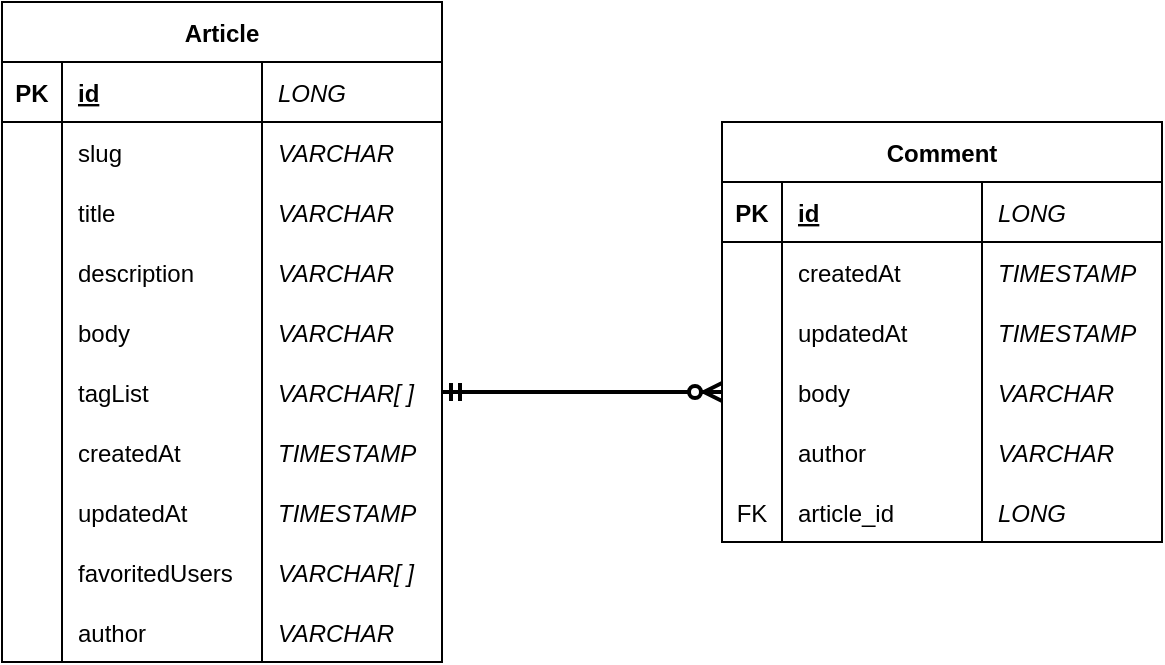 <mxfile version="19.0.3" type="device"><diagram id="RlwFTBCZ-LcW_1eLwVB9" name="Page-1"><mxGraphModel dx="1298" dy="492" grid="1" gridSize="10" guides="1" tooltips="1" connect="1" arrows="1" fold="1" page="0" pageScale="1" pageWidth="827" pageHeight="1169" math="0" shadow="0"><root><mxCell id="0"/><mxCell id="1" parent="0"/><mxCell id="7NO2EAIsp9O3U-auOyNR-1" value="Article" style="shape=table;startSize=30;container=1;collapsible=1;childLayout=tableLayout;fixedRows=1;rowLines=0;fontStyle=1;align=center;resizeLast=1;" parent="1" vertex="1"><mxGeometry x="220" y="510" width="220" height="330" as="geometry"/></mxCell><mxCell id="7NO2EAIsp9O3U-auOyNR-2" value="" style="shape=tableRow;horizontal=0;startSize=0;swimlaneHead=0;swimlaneBody=0;fillColor=none;collapsible=0;dropTarget=0;points=[[0,0.5],[1,0.5]];portConstraint=eastwest;top=0;left=0;right=0;bottom=1;" parent="7NO2EAIsp9O3U-auOyNR-1" vertex="1"><mxGeometry y="30" width="220" height="30" as="geometry"/></mxCell><mxCell id="7NO2EAIsp9O3U-auOyNR-3" value="PK" style="shape=partialRectangle;connectable=0;fillColor=none;top=0;left=0;bottom=0;right=0;fontStyle=1;overflow=hidden;" parent="7NO2EAIsp9O3U-auOyNR-2" vertex="1"><mxGeometry width="30" height="30" as="geometry"><mxRectangle width="30" height="30" as="alternateBounds"/></mxGeometry></mxCell><mxCell id="7NO2EAIsp9O3U-auOyNR-4" value="id" style="shape=partialRectangle;connectable=0;fillColor=none;top=0;left=0;bottom=0;right=0;align=left;spacingLeft=6;fontStyle=5;overflow=hidden;" parent="7NO2EAIsp9O3U-auOyNR-2" vertex="1"><mxGeometry x="30" width="100" height="30" as="geometry"><mxRectangle width="100" height="30" as="alternateBounds"/></mxGeometry></mxCell><mxCell id="7NO2EAIsp9O3U-auOyNR-14" value="LONG" style="shape=partialRectangle;connectable=0;fillColor=none;top=0;left=0;bottom=0;right=0;align=left;spacingLeft=6;fontStyle=2;overflow=hidden;" parent="7NO2EAIsp9O3U-auOyNR-2" vertex="1"><mxGeometry x="130" width="90" height="30" as="geometry"><mxRectangle width="90" height="30" as="alternateBounds"/></mxGeometry></mxCell><mxCell id="pz5fn_VodJkMIY3ih8qq-1" style="shape=tableRow;horizontal=0;startSize=0;swimlaneHead=0;swimlaneBody=0;fillColor=none;collapsible=0;dropTarget=0;points=[[0,0.5],[1,0.5]];portConstraint=eastwest;top=0;left=0;right=0;bottom=0;" parent="7NO2EAIsp9O3U-auOyNR-1" vertex="1"><mxGeometry y="60" width="220" height="30" as="geometry"/></mxCell><mxCell id="pz5fn_VodJkMIY3ih8qq-2" value="" style="shape=partialRectangle;connectable=0;fillColor=none;top=0;left=0;bottom=0;right=0;editable=1;overflow=hidden;" parent="pz5fn_VodJkMIY3ih8qq-1" vertex="1"><mxGeometry width="30" height="30" as="geometry"><mxRectangle width="30" height="30" as="alternateBounds"/></mxGeometry></mxCell><mxCell id="pz5fn_VodJkMIY3ih8qq-3" value="slug" style="shape=partialRectangle;connectable=0;fillColor=none;top=0;left=0;bottom=0;right=0;align=left;spacingLeft=6;overflow=hidden;" parent="pz5fn_VodJkMIY3ih8qq-1" vertex="1"><mxGeometry x="30" width="100" height="30" as="geometry"><mxRectangle width="100" height="30" as="alternateBounds"/></mxGeometry></mxCell><mxCell id="pz5fn_VodJkMIY3ih8qq-4" value="VARCHAR" style="shape=partialRectangle;connectable=0;fillColor=none;top=0;left=0;bottom=0;right=0;align=left;spacingLeft=6;overflow=hidden;fontStyle=2" parent="pz5fn_VodJkMIY3ih8qq-1" vertex="1"><mxGeometry x="130" width="90" height="30" as="geometry"><mxRectangle width="90" height="30" as="alternateBounds"/></mxGeometry></mxCell><mxCell id="7NO2EAIsp9O3U-auOyNR-5" value="" style="shape=tableRow;horizontal=0;startSize=0;swimlaneHead=0;swimlaneBody=0;fillColor=none;collapsible=0;dropTarget=0;points=[[0,0.5],[1,0.5]];portConstraint=eastwest;top=0;left=0;right=0;bottom=0;" parent="7NO2EAIsp9O3U-auOyNR-1" vertex="1"><mxGeometry y="90" width="220" height="30" as="geometry"/></mxCell><mxCell id="7NO2EAIsp9O3U-auOyNR-6" value="" style="shape=partialRectangle;connectable=0;fillColor=none;top=0;left=0;bottom=0;right=0;editable=1;overflow=hidden;" parent="7NO2EAIsp9O3U-auOyNR-5" vertex="1"><mxGeometry width="30" height="30" as="geometry"><mxRectangle width="30" height="30" as="alternateBounds"/></mxGeometry></mxCell><mxCell id="7NO2EAIsp9O3U-auOyNR-7" value="title" style="shape=partialRectangle;connectable=0;fillColor=none;top=0;left=0;bottom=0;right=0;align=left;spacingLeft=6;overflow=hidden;" parent="7NO2EAIsp9O3U-auOyNR-5" vertex="1"><mxGeometry x="30" width="100" height="30" as="geometry"><mxRectangle width="100" height="30" as="alternateBounds"/></mxGeometry></mxCell><mxCell id="7NO2EAIsp9O3U-auOyNR-15" value="VARCHAR" style="shape=partialRectangle;connectable=0;fillColor=none;top=0;left=0;bottom=0;right=0;align=left;spacingLeft=6;overflow=hidden;fontStyle=2" parent="7NO2EAIsp9O3U-auOyNR-5" vertex="1"><mxGeometry x="130" width="90" height="30" as="geometry"><mxRectangle width="90" height="30" as="alternateBounds"/></mxGeometry></mxCell><mxCell id="7NO2EAIsp9O3U-auOyNR-8" value="" style="shape=tableRow;horizontal=0;startSize=0;swimlaneHead=0;swimlaneBody=0;fillColor=none;collapsible=0;dropTarget=0;points=[[0,0.5],[1,0.5]];portConstraint=eastwest;top=0;left=0;right=0;bottom=0;" parent="7NO2EAIsp9O3U-auOyNR-1" vertex="1"><mxGeometry y="120" width="220" height="30" as="geometry"/></mxCell><mxCell id="7NO2EAIsp9O3U-auOyNR-9" value="" style="shape=partialRectangle;connectable=0;fillColor=none;top=0;left=0;bottom=0;right=0;editable=1;overflow=hidden;" parent="7NO2EAIsp9O3U-auOyNR-8" vertex="1"><mxGeometry width="30" height="30" as="geometry"><mxRectangle width="30" height="30" as="alternateBounds"/></mxGeometry></mxCell><mxCell id="7NO2EAIsp9O3U-auOyNR-10" value="description" style="shape=partialRectangle;connectable=0;fillColor=none;top=0;left=0;bottom=0;right=0;align=left;spacingLeft=6;overflow=hidden;" parent="7NO2EAIsp9O3U-auOyNR-8" vertex="1"><mxGeometry x="30" width="100" height="30" as="geometry"><mxRectangle width="100" height="30" as="alternateBounds"/></mxGeometry></mxCell><mxCell id="7NO2EAIsp9O3U-auOyNR-16" value="VARCHAR" style="shape=partialRectangle;connectable=0;fillColor=none;top=0;left=0;bottom=0;right=0;align=left;spacingLeft=6;overflow=hidden;fontStyle=2" parent="7NO2EAIsp9O3U-auOyNR-8" vertex="1"><mxGeometry x="130" width="90" height="30" as="geometry"><mxRectangle width="90" height="30" as="alternateBounds"/></mxGeometry></mxCell><mxCell id="7NO2EAIsp9O3U-auOyNR-11" value="" style="shape=tableRow;horizontal=0;startSize=0;swimlaneHead=0;swimlaneBody=0;fillColor=none;collapsible=0;dropTarget=0;points=[[0,0.5],[1,0.5]];portConstraint=eastwest;top=0;left=0;right=0;bottom=0;" parent="7NO2EAIsp9O3U-auOyNR-1" vertex="1"><mxGeometry y="150" width="220" height="30" as="geometry"/></mxCell><mxCell id="7NO2EAIsp9O3U-auOyNR-12" value="" style="shape=partialRectangle;connectable=0;fillColor=none;top=0;left=0;bottom=0;right=0;editable=1;overflow=hidden;" parent="7NO2EAIsp9O3U-auOyNR-11" vertex="1"><mxGeometry width="30" height="30" as="geometry"><mxRectangle width="30" height="30" as="alternateBounds"/></mxGeometry></mxCell><mxCell id="7NO2EAIsp9O3U-auOyNR-13" value="body" style="shape=partialRectangle;connectable=0;fillColor=none;top=0;left=0;bottom=0;right=0;align=left;spacingLeft=6;overflow=hidden;" parent="7NO2EAIsp9O3U-auOyNR-11" vertex="1"><mxGeometry x="30" width="100" height="30" as="geometry"><mxRectangle width="100" height="30" as="alternateBounds"/></mxGeometry></mxCell><mxCell id="7NO2EAIsp9O3U-auOyNR-17" value="VARCHAR" style="shape=partialRectangle;connectable=0;fillColor=none;top=0;left=0;bottom=0;right=0;align=left;spacingLeft=6;overflow=hidden;fontStyle=2" parent="7NO2EAIsp9O3U-auOyNR-11" vertex="1"><mxGeometry x="130" width="90" height="30" as="geometry"><mxRectangle width="90" height="30" as="alternateBounds"/></mxGeometry></mxCell><mxCell id="pz5fn_VodJkMIY3ih8qq-5" style="shape=tableRow;horizontal=0;startSize=0;swimlaneHead=0;swimlaneBody=0;fillColor=none;collapsible=0;dropTarget=0;points=[[0,0.5],[1,0.5]];portConstraint=eastwest;top=0;left=0;right=0;bottom=0;" parent="7NO2EAIsp9O3U-auOyNR-1" vertex="1"><mxGeometry y="180" width="220" height="30" as="geometry"/></mxCell><mxCell id="pz5fn_VodJkMIY3ih8qq-6" style="shape=partialRectangle;connectable=0;fillColor=none;top=0;left=0;bottom=0;right=0;editable=1;overflow=hidden;" parent="pz5fn_VodJkMIY3ih8qq-5" vertex="1"><mxGeometry width="30" height="30" as="geometry"><mxRectangle width="30" height="30" as="alternateBounds"/></mxGeometry></mxCell><mxCell id="pz5fn_VodJkMIY3ih8qq-7" value="tagList" style="shape=partialRectangle;connectable=0;fillColor=none;top=0;left=0;bottom=0;right=0;align=left;spacingLeft=6;overflow=hidden;" parent="pz5fn_VodJkMIY3ih8qq-5" vertex="1"><mxGeometry x="30" width="100" height="30" as="geometry"><mxRectangle width="100" height="30" as="alternateBounds"/></mxGeometry></mxCell><mxCell id="pz5fn_VodJkMIY3ih8qq-8" value="VARCHAR[ ]" style="shape=partialRectangle;connectable=0;fillColor=none;top=0;left=0;bottom=0;right=0;align=left;spacingLeft=6;overflow=hidden;fontStyle=2" parent="pz5fn_VodJkMIY3ih8qq-5" vertex="1"><mxGeometry x="130" width="90" height="30" as="geometry"><mxRectangle width="90" height="30" as="alternateBounds"/></mxGeometry></mxCell><mxCell id="QCaPqqJkTC3TWNYMCEek-25" style="shape=tableRow;horizontal=0;startSize=0;swimlaneHead=0;swimlaneBody=0;fillColor=none;collapsible=0;dropTarget=0;points=[[0,0.5],[1,0.5]];portConstraint=eastwest;top=0;left=0;right=0;bottom=0;" parent="7NO2EAIsp9O3U-auOyNR-1" vertex="1"><mxGeometry y="210" width="220" height="30" as="geometry"/></mxCell><mxCell id="QCaPqqJkTC3TWNYMCEek-26" style="shape=partialRectangle;connectable=0;fillColor=none;top=0;left=0;bottom=0;right=0;editable=1;overflow=hidden;" parent="QCaPqqJkTC3TWNYMCEek-25" vertex="1"><mxGeometry width="30" height="30" as="geometry"><mxRectangle width="30" height="30" as="alternateBounds"/></mxGeometry></mxCell><mxCell id="QCaPqqJkTC3TWNYMCEek-27" value="createdAt" style="shape=partialRectangle;connectable=0;fillColor=none;top=0;left=0;bottom=0;right=0;align=left;spacingLeft=6;overflow=hidden;" parent="QCaPqqJkTC3TWNYMCEek-25" vertex="1"><mxGeometry x="30" width="100" height="30" as="geometry"><mxRectangle width="100" height="30" as="alternateBounds"/></mxGeometry></mxCell><mxCell id="QCaPqqJkTC3TWNYMCEek-28" value="TIMESTAMP" style="shape=partialRectangle;connectable=0;fillColor=none;top=0;left=0;bottom=0;right=0;align=left;spacingLeft=6;overflow=hidden;fontStyle=2" parent="QCaPqqJkTC3TWNYMCEek-25" vertex="1"><mxGeometry x="130" width="90" height="30" as="geometry"><mxRectangle width="90" height="30" as="alternateBounds"/></mxGeometry></mxCell><mxCell id="QCaPqqJkTC3TWNYMCEek-21" style="shape=tableRow;horizontal=0;startSize=0;swimlaneHead=0;swimlaneBody=0;fillColor=none;collapsible=0;dropTarget=0;points=[[0,0.5],[1,0.5]];portConstraint=eastwest;top=0;left=0;right=0;bottom=0;" parent="7NO2EAIsp9O3U-auOyNR-1" vertex="1"><mxGeometry y="240" width="220" height="30" as="geometry"/></mxCell><mxCell id="QCaPqqJkTC3TWNYMCEek-22" style="shape=partialRectangle;connectable=0;fillColor=none;top=0;left=0;bottom=0;right=0;editable=1;overflow=hidden;" parent="QCaPqqJkTC3TWNYMCEek-21" vertex="1"><mxGeometry width="30" height="30" as="geometry"><mxRectangle width="30" height="30" as="alternateBounds"/></mxGeometry></mxCell><mxCell id="QCaPqqJkTC3TWNYMCEek-23" value="updatedAt" style="shape=partialRectangle;connectable=0;fillColor=none;top=0;left=0;bottom=0;right=0;align=left;spacingLeft=6;overflow=hidden;" parent="QCaPqqJkTC3TWNYMCEek-21" vertex="1"><mxGeometry x="30" width="100" height="30" as="geometry"><mxRectangle width="100" height="30" as="alternateBounds"/></mxGeometry></mxCell><mxCell id="QCaPqqJkTC3TWNYMCEek-24" value="TIMESTAMP" style="shape=partialRectangle;connectable=0;fillColor=none;top=0;left=0;bottom=0;right=0;align=left;spacingLeft=6;overflow=hidden;fontStyle=2" parent="QCaPqqJkTC3TWNYMCEek-21" vertex="1"><mxGeometry x="130" width="90" height="30" as="geometry"><mxRectangle width="90" height="30" as="alternateBounds"/></mxGeometry></mxCell><mxCell id="QCaPqqJkTC3TWNYMCEek-17" style="shape=tableRow;horizontal=0;startSize=0;swimlaneHead=0;swimlaneBody=0;fillColor=none;collapsible=0;dropTarget=0;points=[[0,0.5],[1,0.5]];portConstraint=eastwest;top=0;left=0;right=0;bottom=0;" parent="7NO2EAIsp9O3U-auOyNR-1" vertex="1"><mxGeometry y="270" width="220" height="30" as="geometry"/></mxCell><mxCell id="QCaPqqJkTC3TWNYMCEek-18" style="shape=partialRectangle;connectable=0;fillColor=none;top=0;left=0;bottom=0;right=0;editable=1;overflow=hidden;" parent="QCaPqqJkTC3TWNYMCEek-17" vertex="1"><mxGeometry width="30" height="30" as="geometry"><mxRectangle width="30" height="30" as="alternateBounds"/></mxGeometry></mxCell><mxCell id="QCaPqqJkTC3TWNYMCEek-19" value="favoritedUsers" style="shape=partialRectangle;connectable=0;fillColor=none;top=0;left=0;bottom=0;right=0;align=left;spacingLeft=6;overflow=hidden;" parent="QCaPqqJkTC3TWNYMCEek-17" vertex="1"><mxGeometry x="30" width="100" height="30" as="geometry"><mxRectangle width="100" height="30" as="alternateBounds"/></mxGeometry></mxCell><mxCell id="QCaPqqJkTC3TWNYMCEek-20" value="VARCHAR[ ]" style="shape=partialRectangle;connectable=0;fillColor=none;top=0;left=0;bottom=0;right=0;align=left;spacingLeft=6;overflow=hidden;fontStyle=2" parent="QCaPqqJkTC3TWNYMCEek-17" vertex="1"><mxGeometry x="130" width="90" height="30" as="geometry"><mxRectangle width="90" height="30" as="alternateBounds"/></mxGeometry></mxCell><mxCell id="QCaPqqJkTC3TWNYMCEek-13" style="shape=tableRow;horizontal=0;startSize=0;swimlaneHead=0;swimlaneBody=0;fillColor=none;collapsible=0;dropTarget=0;points=[[0,0.5],[1,0.5]];portConstraint=eastwest;top=0;left=0;right=0;bottom=0;" parent="7NO2EAIsp9O3U-auOyNR-1" vertex="1"><mxGeometry y="300" width="220" height="30" as="geometry"/></mxCell><mxCell id="QCaPqqJkTC3TWNYMCEek-14" value="" style="shape=partialRectangle;connectable=0;fillColor=none;top=0;left=0;bottom=0;right=0;editable=1;overflow=hidden;" parent="QCaPqqJkTC3TWNYMCEek-13" vertex="1"><mxGeometry width="30" height="30" as="geometry"><mxRectangle width="30" height="30" as="alternateBounds"/></mxGeometry></mxCell><mxCell id="QCaPqqJkTC3TWNYMCEek-15" value="author" style="shape=partialRectangle;connectable=0;fillColor=none;top=0;left=0;bottom=0;right=0;align=left;spacingLeft=6;overflow=hidden;" parent="QCaPqqJkTC3TWNYMCEek-13" vertex="1"><mxGeometry x="30" width="100" height="30" as="geometry"><mxRectangle width="100" height="30" as="alternateBounds"/></mxGeometry></mxCell><mxCell id="QCaPqqJkTC3TWNYMCEek-16" value="VARCHAR" style="shape=partialRectangle;connectable=0;fillColor=none;top=0;left=0;bottom=0;right=0;align=left;spacingLeft=6;overflow=hidden;fontStyle=2" parent="QCaPqqJkTC3TWNYMCEek-13" vertex="1"><mxGeometry x="130" width="90" height="30" as="geometry"><mxRectangle width="90" height="30" as="alternateBounds"/></mxGeometry></mxCell><mxCell id="QCaPqqJkTC3TWNYMCEek-71" value="Comment" style="shape=table;startSize=30;container=1;collapsible=1;childLayout=tableLayout;fixedRows=1;rowLines=0;fontStyle=1;align=center;resizeLast=1;" parent="1" vertex="1"><mxGeometry x="580" y="570" width="220" height="210" as="geometry"/></mxCell><mxCell id="QCaPqqJkTC3TWNYMCEek-72" value="" style="shape=tableRow;horizontal=0;startSize=0;swimlaneHead=0;swimlaneBody=0;fillColor=none;collapsible=0;dropTarget=0;points=[[0,0.5],[1,0.5]];portConstraint=eastwest;top=0;left=0;right=0;bottom=1;" parent="QCaPqqJkTC3TWNYMCEek-71" vertex="1"><mxGeometry y="30" width="220" height="30" as="geometry"/></mxCell><mxCell id="QCaPqqJkTC3TWNYMCEek-73" value="PK" style="shape=partialRectangle;connectable=0;fillColor=none;top=0;left=0;bottom=0;right=0;fontStyle=1;overflow=hidden;" parent="QCaPqqJkTC3TWNYMCEek-72" vertex="1"><mxGeometry width="30" height="30" as="geometry"><mxRectangle width="30" height="30" as="alternateBounds"/></mxGeometry></mxCell><mxCell id="QCaPqqJkTC3TWNYMCEek-74" value="id" style="shape=partialRectangle;connectable=0;fillColor=none;top=0;left=0;bottom=0;right=0;align=left;spacingLeft=6;fontStyle=5;overflow=hidden;" parent="QCaPqqJkTC3TWNYMCEek-72" vertex="1"><mxGeometry x="30" width="100" height="30" as="geometry"><mxRectangle width="100" height="30" as="alternateBounds"/></mxGeometry></mxCell><mxCell id="QCaPqqJkTC3TWNYMCEek-75" value="LONG" style="shape=partialRectangle;connectable=0;fillColor=none;top=0;left=0;bottom=0;right=0;align=left;spacingLeft=6;fontStyle=2;overflow=hidden;" parent="QCaPqqJkTC3TWNYMCEek-72" vertex="1"><mxGeometry x="130" width="90" height="30" as="geometry"><mxRectangle width="90" height="30" as="alternateBounds"/></mxGeometry></mxCell><mxCell id="QCaPqqJkTC3TWNYMCEek-76" style="shape=tableRow;horizontal=0;startSize=0;swimlaneHead=0;swimlaneBody=0;fillColor=none;collapsible=0;dropTarget=0;points=[[0,0.5],[1,0.5]];portConstraint=eastwest;top=0;left=0;right=0;bottom=0;" parent="QCaPqqJkTC3TWNYMCEek-71" vertex="1"><mxGeometry y="60" width="220" height="30" as="geometry"/></mxCell><mxCell id="QCaPqqJkTC3TWNYMCEek-77" value="" style="shape=partialRectangle;connectable=0;fillColor=none;top=0;left=0;bottom=0;right=0;editable=1;overflow=hidden;" parent="QCaPqqJkTC3TWNYMCEek-76" vertex="1"><mxGeometry width="30" height="30" as="geometry"><mxRectangle width="30" height="30" as="alternateBounds"/></mxGeometry></mxCell><mxCell id="QCaPqqJkTC3TWNYMCEek-78" value="createdAt" style="shape=partialRectangle;connectable=0;fillColor=none;top=0;left=0;bottom=0;right=0;align=left;spacingLeft=6;overflow=hidden;" parent="QCaPqqJkTC3TWNYMCEek-76" vertex="1"><mxGeometry x="30" width="100" height="30" as="geometry"><mxRectangle width="100" height="30" as="alternateBounds"/></mxGeometry></mxCell><mxCell id="QCaPqqJkTC3TWNYMCEek-79" value="TIMESTAMP" style="shape=partialRectangle;connectable=0;fillColor=none;top=0;left=0;bottom=0;right=0;align=left;spacingLeft=6;overflow=hidden;fontStyle=2" parent="QCaPqqJkTC3TWNYMCEek-76" vertex="1"><mxGeometry x="130" width="90" height="30" as="geometry"><mxRectangle width="90" height="30" as="alternateBounds"/></mxGeometry></mxCell><mxCell id="QCaPqqJkTC3TWNYMCEek-100" style="shape=tableRow;horizontal=0;startSize=0;swimlaneHead=0;swimlaneBody=0;fillColor=none;collapsible=0;dropTarget=0;points=[[0,0.5],[1,0.5]];portConstraint=eastwest;top=0;left=0;right=0;bottom=0;" parent="QCaPqqJkTC3TWNYMCEek-71" vertex="1"><mxGeometry y="90" width="220" height="30" as="geometry"/></mxCell><mxCell id="QCaPqqJkTC3TWNYMCEek-101" style="shape=partialRectangle;connectable=0;fillColor=none;top=0;left=0;bottom=0;right=0;editable=1;overflow=hidden;" parent="QCaPqqJkTC3TWNYMCEek-100" vertex="1"><mxGeometry width="30" height="30" as="geometry"><mxRectangle width="30" height="30" as="alternateBounds"/></mxGeometry></mxCell><mxCell id="QCaPqqJkTC3TWNYMCEek-102" value="updatedAt" style="shape=partialRectangle;connectable=0;fillColor=none;top=0;left=0;bottom=0;right=0;align=left;spacingLeft=6;overflow=hidden;" parent="QCaPqqJkTC3TWNYMCEek-100" vertex="1"><mxGeometry x="30" width="100" height="30" as="geometry"><mxRectangle width="100" height="30" as="alternateBounds"/></mxGeometry></mxCell><mxCell id="QCaPqqJkTC3TWNYMCEek-103" value="TIMESTAMP" style="shape=partialRectangle;connectable=0;fillColor=none;top=0;left=0;bottom=0;right=0;align=left;spacingLeft=6;overflow=hidden;fontStyle=2" parent="QCaPqqJkTC3TWNYMCEek-100" vertex="1"><mxGeometry x="130" width="90" height="30" as="geometry"><mxRectangle width="90" height="30" as="alternateBounds"/></mxGeometry></mxCell><mxCell id="QCaPqqJkTC3TWNYMCEek-88" value="" style="shape=tableRow;horizontal=0;startSize=0;swimlaneHead=0;swimlaneBody=0;fillColor=none;collapsible=0;dropTarget=0;points=[[0,0.5],[1,0.5]];portConstraint=eastwest;top=0;left=0;right=0;bottom=0;" parent="QCaPqqJkTC3TWNYMCEek-71" vertex="1"><mxGeometry y="120" width="220" height="30" as="geometry"/></mxCell><mxCell id="QCaPqqJkTC3TWNYMCEek-89" value="" style="shape=partialRectangle;connectable=0;fillColor=none;top=0;left=0;bottom=0;right=0;editable=1;overflow=hidden;" parent="QCaPqqJkTC3TWNYMCEek-88" vertex="1"><mxGeometry width="30" height="30" as="geometry"><mxRectangle width="30" height="30" as="alternateBounds"/></mxGeometry></mxCell><mxCell id="QCaPqqJkTC3TWNYMCEek-90" value="body" style="shape=partialRectangle;connectable=0;fillColor=none;top=0;left=0;bottom=0;right=0;align=left;spacingLeft=6;overflow=hidden;" parent="QCaPqqJkTC3TWNYMCEek-88" vertex="1"><mxGeometry x="30" width="100" height="30" as="geometry"><mxRectangle width="100" height="30" as="alternateBounds"/></mxGeometry></mxCell><mxCell id="QCaPqqJkTC3TWNYMCEek-91" value="VARCHAR" style="shape=partialRectangle;connectable=0;fillColor=none;top=0;left=0;bottom=0;right=0;align=left;spacingLeft=6;overflow=hidden;fontStyle=2" parent="QCaPqqJkTC3TWNYMCEek-88" vertex="1"><mxGeometry x="130" width="90" height="30" as="geometry"><mxRectangle width="90" height="30" as="alternateBounds"/></mxGeometry></mxCell><mxCell id="QCaPqqJkTC3TWNYMCEek-108" style="shape=tableRow;horizontal=0;startSize=0;swimlaneHead=0;swimlaneBody=0;fillColor=none;collapsible=0;dropTarget=0;points=[[0,0.5],[1,0.5]];portConstraint=eastwest;top=0;left=0;right=0;bottom=0;" parent="QCaPqqJkTC3TWNYMCEek-71" vertex="1"><mxGeometry y="150" width="220" height="30" as="geometry"/></mxCell><mxCell id="QCaPqqJkTC3TWNYMCEek-109" value="" style="shape=partialRectangle;connectable=0;fillColor=none;top=0;left=0;bottom=0;right=0;editable=1;overflow=hidden;" parent="QCaPqqJkTC3TWNYMCEek-108" vertex="1"><mxGeometry width="30" height="30" as="geometry"><mxRectangle width="30" height="30" as="alternateBounds"/></mxGeometry></mxCell><mxCell id="QCaPqqJkTC3TWNYMCEek-110" value="author" style="shape=partialRectangle;connectable=0;fillColor=none;top=0;left=0;bottom=0;right=0;align=left;spacingLeft=6;overflow=hidden;" parent="QCaPqqJkTC3TWNYMCEek-108" vertex="1"><mxGeometry x="30" width="100" height="30" as="geometry"><mxRectangle width="100" height="30" as="alternateBounds"/></mxGeometry></mxCell><mxCell id="QCaPqqJkTC3TWNYMCEek-111" value="VARCHAR" style="shape=partialRectangle;connectable=0;fillColor=none;top=0;left=0;bottom=0;right=0;align=left;spacingLeft=6;overflow=hidden;fontStyle=2" parent="QCaPqqJkTC3TWNYMCEek-108" vertex="1"><mxGeometry x="130" width="90" height="30" as="geometry"><mxRectangle width="90" height="30" as="alternateBounds"/></mxGeometry></mxCell><mxCell id="QCaPqqJkTC3TWNYMCEek-112" style="shape=tableRow;horizontal=0;startSize=0;swimlaneHead=0;swimlaneBody=0;fillColor=none;collapsible=0;dropTarget=0;points=[[0,0.5],[1,0.5]];portConstraint=eastwest;top=0;left=0;right=0;bottom=0;" parent="QCaPqqJkTC3TWNYMCEek-71" vertex="1"><mxGeometry y="180" width="220" height="30" as="geometry"/></mxCell><mxCell id="QCaPqqJkTC3TWNYMCEek-113" value="FK" style="shape=partialRectangle;connectable=0;fillColor=none;top=0;left=0;bottom=0;right=0;editable=1;overflow=hidden;" parent="QCaPqqJkTC3TWNYMCEek-112" vertex="1"><mxGeometry width="30" height="30" as="geometry"><mxRectangle width="30" height="30" as="alternateBounds"/></mxGeometry></mxCell><mxCell id="QCaPqqJkTC3TWNYMCEek-114" value="article_id" style="shape=partialRectangle;connectable=0;fillColor=none;top=0;left=0;bottom=0;right=0;align=left;spacingLeft=6;overflow=hidden;" parent="QCaPqqJkTC3TWNYMCEek-112" vertex="1"><mxGeometry x="30" width="100" height="30" as="geometry"><mxRectangle width="100" height="30" as="alternateBounds"/></mxGeometry></mxCell><mxCell id="QCaPqqJkTC3TWNYMCEek-115" value="LONG" style="shape=partialRectangle;connectable=0;fillColor=none;top=0;left=0;bottom=0;right=0;align=left;spacingLeft=6;overflow=hidden;fontStyle=2" parent="QCaPqqJkTC3TWNYMCEek-112" vertex="1"><mxGeometry x="130" width="90" height="30" as="geometry"><mxRectangle width="90" height="30" as="alternateBounds"/></mxGeometry></mxCell><mxCell id="QCaPqqJkTC3TWNYMCEek-117" value="" style="edgeStyle=entityRelationEdgeStyle;fontSize=12;html=1;endArrow=ERzeroToMany;startArrow=ERmandOne;rounded=0;strokeWidth=2;entryX=0;entryY=0.5;entryDx=0;entryDy=0;exitX=1;exitY=0.5;exitDx=0;exitDy=0;" parent="1" source="pz5fn_VodJkMIY3ih8qq-5" target="QCaPqqJkTC3TWNYMCEek-88" edge="1"><mxGeometry width="100" height="100" relative="1" as="geometry"><mxPoint x="320" y="690" as="sourcePoint"/><mxPoint x="420" y="590" as="targetPoint"/></mxGeometry></mxCell></root></mxGraphModel></diagram></mxfile>